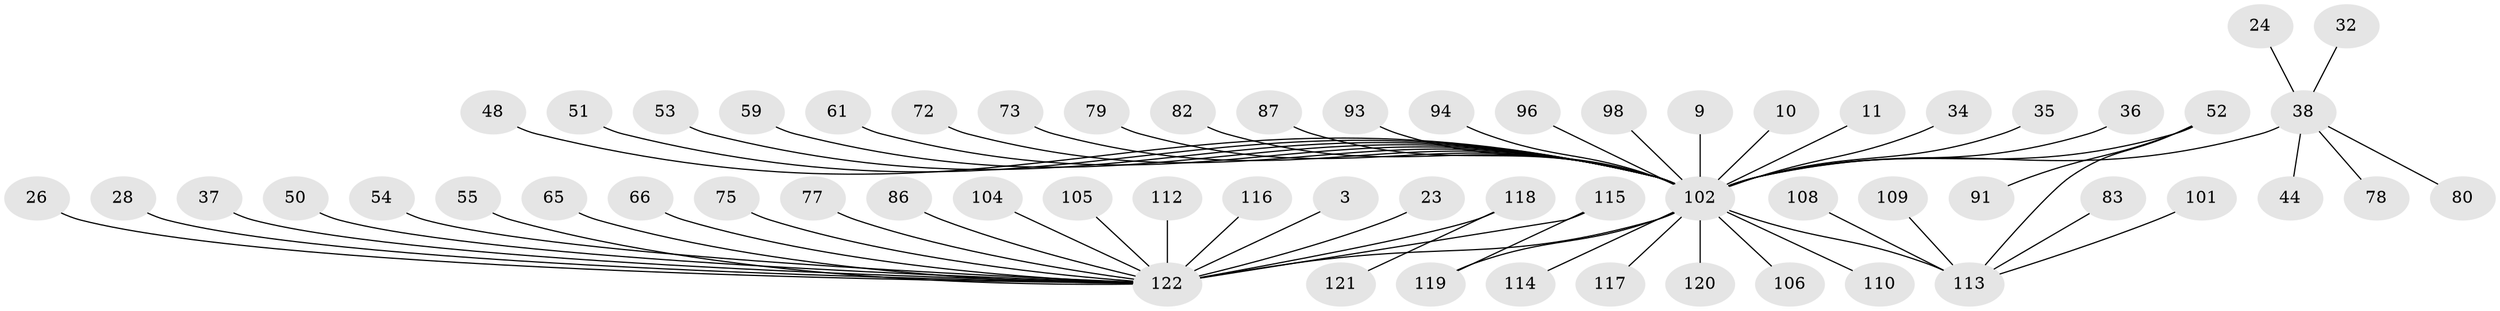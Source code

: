 // original degree distribution, {3: 0.09016393442622951, 15: 0.00819672131147541, 2: 0.16393442622950818, 12: 0.00819672131147541, 11: 0.00819672131147541, 16: 0.00819672131147541, 1: 0.5983606557377049, 9: 0.01639344262295082, 5: 0.03278688524590164, 8: 0.02459016393442623, 4: 0.040983606557377046}
// Generated by graph-tools (version 1.1) at 2025/48/03/09/25 04:48:36]
// undirected, 61 vertices, 62 edges
graph export_dot {
graph [start="1"]
  node [color=gray90,style=filled];
  3;
  9;
  10;
  11;
  23;
  24;
  26;
  28;
  32;
  34;
  35;
  36;
  37;
  38 [super="+29"];
  44;
  48;
  50;
  51;
  52 [super="+39"];
  53;
  54;
  55;
  59;
  61;
  65;
  66;
  72;
  73;
  75;
  77;
  78;
  79;
  80;
  82;
  83;
  86;
  87 [super="+43"];
  91;
  93;
  94;
  96 [super="+85"];
  98 [super="+69"];
  101 [super="+62"];
  102 [super="+19+95+4+67"];
  104;
  105;
  106;
  108;
  109;
  110;
  112 [super="+1+88"];
  113 [super="+46+58+84+107+103"];
  114;
  115;
  116 [super="+13+30"];
  117 [super="+64"];
  118;
  119 [super="+90+111"];
  120;
  121;
  122 [super="+63+12"];
  3 -- 122 [weight=2];
  9 -- 102;
  10 -- 102;
  11 -- 102;
  23 -- 122;
  24 -- 38;
  26 -- 122;
  28 -- 122;
  32 -- 38;
  34 -- 102;
  35 -- 102 [weight=2];
  36 -- 102;
  37 -- 122;
  38 -- 44;
  38 -- 80;
  38 -- 102 [weight=2];
  38 -- 78;
  48 -- 102;
  50 -- 122;
  51 -- 102;
  52 -- 91;
  52 -- 102 [weight=5];
  52 -- 113;
  53 -- 102;
  54 -- 122;
  55 -- 122;
  59 -- 102;
  61 -- 102;
  65 -- 122;
  66 -- 122;
  72 -- 102;
  73 -- 102;
  75 -- 122;
  77 -- 122;
  79 -- 102;
  82 -- 102;
  83 -- 113;
  86 -- 122;
  87 -- 102;
  93 -- 102;
  94 -- 102;
  96 -- 102;
  98 -- 102;
  101 -- 113;
  102 -- 114;
  102 -- 120;
  102 -- 122 [weight=6];
  102 -- 106;
  102 -- 110;
  102 -- 113 [weight=4];
  102 -- 117;
  102 -- 119;
  104 -- 122;
  105 -- 122;
  108 -- 113;
  109 -- 113;
  112 -- 122;
  115 -- 122 [weight=2];
  115 -- 119;
  116 -- 122;
  118 -- 121;
  118 -- 122;
}

